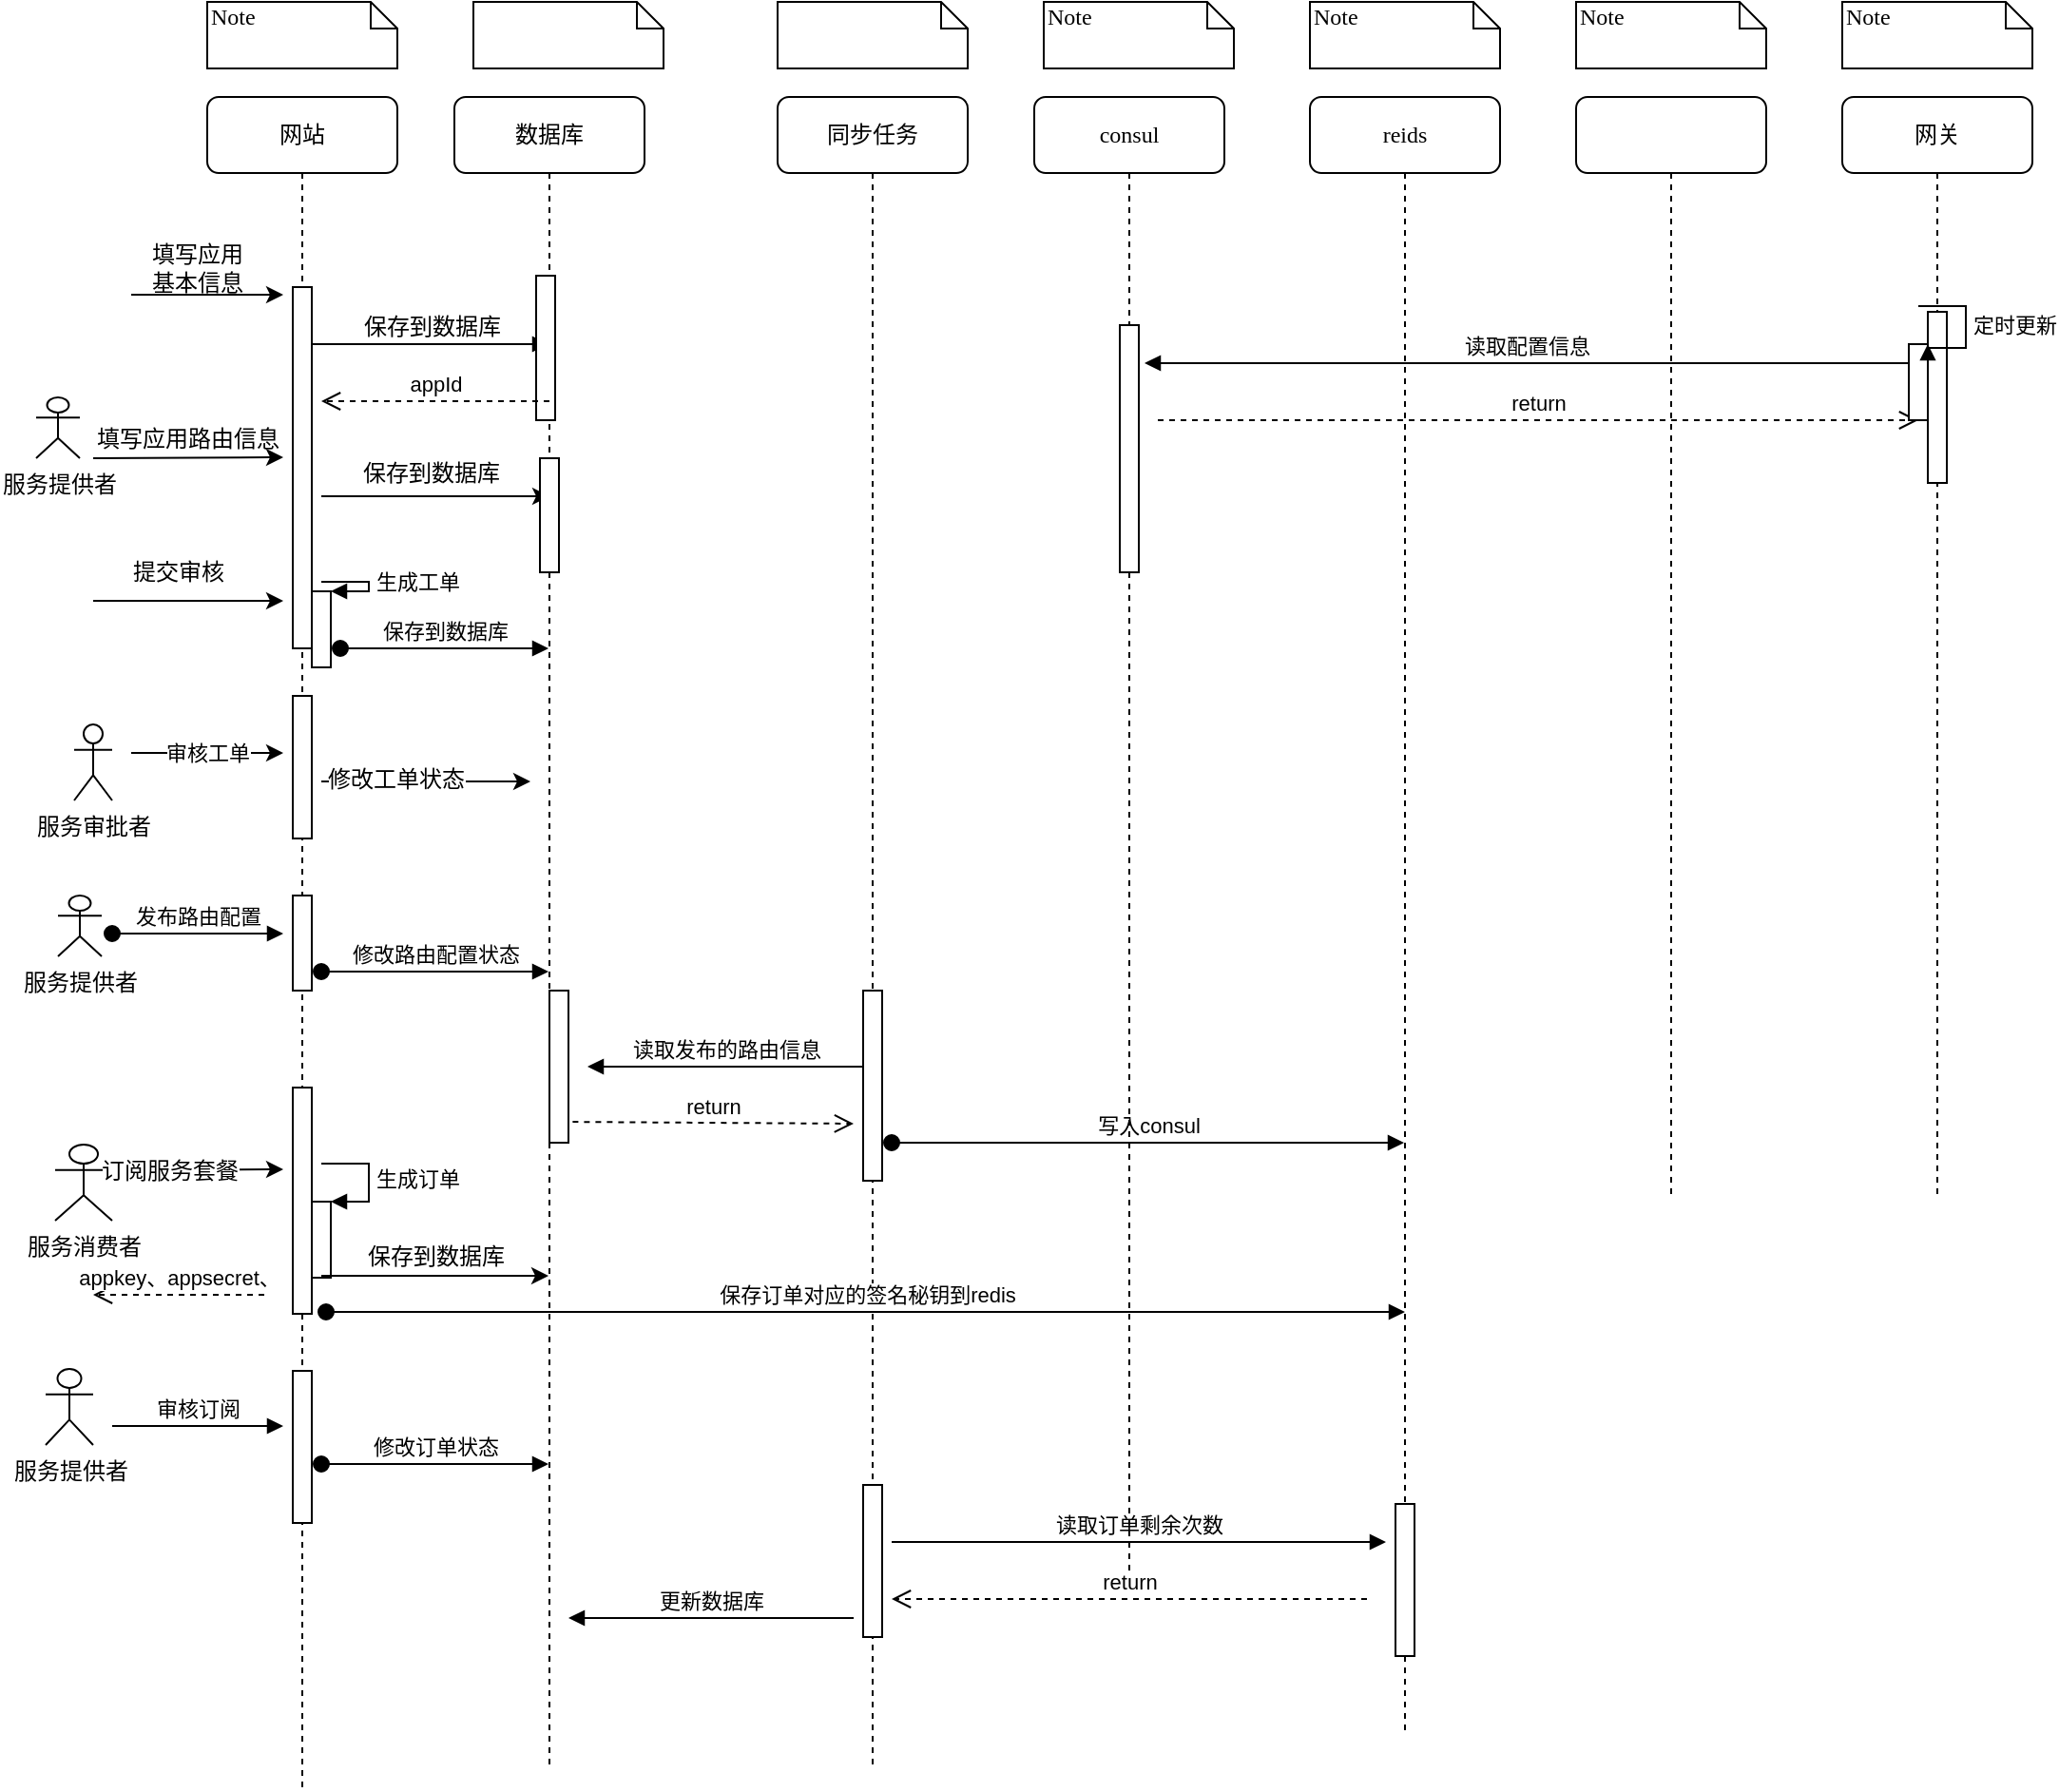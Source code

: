 <mxfile version="10.6.9" type="github"><diagram name="Page-1" id="13e1069c-82ec-6db2-03f1-153e76fe0fe0"><mxGraphModel dx="2419" dy="533" grid="1" gridSize="10" guides="1" tooltips="1" connect="1" arrows="1" fold="1" page="1" pageScale="1" pageWidth="1100" pageHeight="850" background="#ffffff" math="0" shadow="0"><root><mxCell id="0"/><mxCell id="1" parent="0"/><mxCell id="7baba1c4bc27f4b0-2" value="同步任务" style="shape=umlLifeline;perimeter=lifelinePerimeter;whiteSpace=wrap;html=1;container=1;collapsible=0;recursiveResize=0;outlineConnect=0;rounded=1;shadow=0;comic=0;labelBackgroundColor=none;strokeColor=#000000;strokeWidth=1;fillColor=#FFFFFF;fontFamily=Verdana;fontSize=12;fontColor=#000000;align=center;" parent="1" vertex="1"><mxGeometry x="400" y="80" width="100" height="880" as="geometry"/></mxCell><mxCell id="gjMJV0KjTwyOHZ7nrwYk-66" value="" style="html=1;points=[];perimeter=orthogonalPerimeter;" vertex="1" parent="7baba1c4bc27f4b0-2"><mxGeometry x="45" y="470" width="10" height="100" as="geometry"/></mxCell><mxCell id="gjMJV0KjTwyOHZ7nrwYk-67" value="写入consul" style="html=1;verticalAlign=bottom;startArrow=oval;startFill=1;endArrow=block;startSize=8;" edge="1" parent="7baba1c4bc27f4b0-2" target="7baba1c4bc27f4b0-4"><mxGeometry width="60" relative="1" as="geometry"><mxPoint x="60" y="550" as="sourcePoint"/><mxPoint x="120" y="550" as="targetPoint"/></mxGeometry></mxCell><mxCell id="gjMJV0KjTwyOHZ7nrwYk-74" value="" style="html=1;points=[];perimeter=orthogonalPerimeter;" vertex="1" parent="7baba1c4bc27f4b0-2"><mxGeometry x="45" y="730" width="10" height="80" as="geometry"/></mxCell><mxCell id="gjMJV0KjTwyOHZ7nrwYk-75" value="读取订单剩余次数" style="html=1;verticalAlign=bottom;endArrow=block;" edge="1" parent="7baba1c4bc27f4b0-2"><mxGeometry width="80" relative="1" as="geometry"><mxPoint x="60" y="760" as="sourcePoint"/><mxPoint x="320" y="760" as="targetPoint"/></mxGeometry></mxCell><mxCell id="7baba1c4bc27f4b0-3" value="consul" style="shape=umlLifeline;perimeter=lifelinePerimeter;whiteSpace=wrap;html=1;container=1;collapsible=0;recursiveResize=0;outlineConnect=0;rounded=1;shadow=0;comic=0;labelBackgroundColor=none;strokeColor=#000000;strokeWidth=1;fillColor=#FFFFFF;fontFamily=Verdana;fontSize=12;fontColor=#000000;align=center;" parent="1" vertex="1"><mxGeometry x="535" y="80" width="100" height="780" as="geometry"/></mxCell><mxCell id="7baba1c4bc27f4b0-13" value="" style="html=1;points=[];perimeter=orthogonalPerimeter;rounded=0;shadow=0;comic=0;labelBackgroundColor=none;strokeColor=#000000;strokeWidth=1;fillColor=#FFFFFF;fontFamily=Verdana;fontSize=12;fontColor=#000000;align=center;" parent="7baba1c4bc27f4b0-3" vertex="1"><mxGeometry x="45" y="120" width="10" height="130" as="geometry"/></mxCell><mxCell id="gjMJV0KjTwyOHZ7nrwYk-69" value="return" style="html=1;verticalAlign=bottom;endArrow=open;dashed=1;endSize=8;" edge="1" parent="7baba1c4bc27f4b0-3"><mxGeometry relative="1" as="geometry"><mxPoint x="65" y="170" as="sourcePoint"/><mxPoint x="465" y="170" as="targetPoint"/></mxGeometry></mxCell><mxCell id="7baba1c4bc27f4b0-4" value="reids" style="shape=umlLifeline;perimeter=lifelinePerimeter;whiteSpace=wrap;html=1;container=1;collapsible=0;recursiveResize=0;outlineConnect=0;rounded=1;shadow=0;comic=0;labelBackgroundColor=none;strokeColor=#000000;strokeWidth=1;fillColor=#FFFFFF;fontFamily=Verdana;fontSize=12;fontColor=#000000;align=center;" parent="1" vertex="1"><mxGeometry x="680" y="80" width="100" height="860" as="geometry"/></mxCell><mxCell id="gjMJV0KjTwyOHZ7nrwYk-78" value="" style="html=1;points=[];perimeter=orthogonalPerimeter;" vertex="1" parent="7baba1c4bc27f4b0-4"><mxGeometry x="45" y="740" width="10" height="80" as="geometry"/></mxCell><mxCell id="7baba1c4bc27f4b0-5" value="" style="shape=umlLifeline;perimeter=lifelinePerimeter;whiteSpace=wrap;html=1;container=1;collapsible=0;recursiveResize=0;outlineConnect=0;rounded=1;shadow=0;comic=0;labelBackgroundColor=none;strokeColor=#000000;strokeWidth=1;fillColor=#FFFFFF;fontFamily=Verdana;fontSize=12;fontColor=#000000;align=center;" parent="1" vertex="1"><mxGeometry x="820" y="80" width="100" height="580" as="geometry"/></mxCell><mxCell id="7baba1c4bc27f4b0-7" value="网关" style="shape=umlLifeline;perimeter=lifelinePerimeter;whiteSpace=wrap;html=1;container=1;collapsible=0;recursiveResize=0;outlineConnect=0;rounded=1;shadow=0;comic=0;labelBackgroundColor=none;strokeColor=#000000;strokeWidth=1;fillColor=#FFFFFF;fontFamily=Verdana;fontSize=12;fontColor=#000000;align=center;" parent="1" vertex="1"><mxGeometry x="960" y="80" width="100" height="580" as="geometry"/></mxCell><mxCell id="7baba1c4bc27f4b0-25" value="" style="html=1;points=[];perimeter=orthogonalPerimeter;rounded=0;shadow=0;comic=0;labelBackgroundColor=none;strokeColor=#000000;strokeWidth=1;fillColor=#FFFFFF;fontFamily=Verdana;fontSize=12;fontColor=#000000;align=center;" parent="7baba1c4bc27f4b0-7" vertex="1"><mxGeometry x="45" y="113" width="10" height="90" as="geometry"/></mxCell><mxCell id="7baba1c4bc27f4b0-8" value="网站" style="shape=umlLifeline;perimeter=lifelinePerimeter;whiteSpace=wrap;html=1;container=1;collapsible=0;recursiveResize=0;outlineConnect=0;rounded=1;shadow=0;comic=0;labelBackgroundColor=none;strokeColor=#000000;strokeWidth=1;fillColor=#FFFFFF;fontFamily=Verdana;fontSize=12;fontColor=#000000;align=center;" parent="1" vertex="1"><mxGeometry x="100" y="80" width="100" height="890" as="geometry"/></mxCell><mxCell id="7baba1c4bc27f4b0-9" value="" style="html=1;points=[];perimeter=orthogonalPerimeter;rounded=0;shadow=0;comic=0;labelBackgroundColor=none;strokeColor=#000000;strokeWidth=1;fillColor=#FFFFFF;fontFamily=Verdana;fontSize=12;fontColor=#000000;align=center;" parent="7baba1c4bc27f4b0-8" vertex="1"><mxGeometry x="45" y="100" width="10" height="190" as="geometry"/></mxCell><mxCell id="Yw4nMlmoC48hw6enOotD-22" value="" style="endArrow=classic;html=1;" parent="7baba1c4bc27f4b0-8" edge="1"><mxGeometry width="50" height="50" relative="1" as="geometry"><mxPoint x="60" y="210" as="sourcePoint"/><mxPoint x="180" y="210" as="targetPoint"/></mxGeometry></mxCell><mxCell id="gjMJV0KjTwyOHZ7nrwYk-21" value="" style="endArrow=classic;html=1;" edge="1" parent="7baba1c4bc27f4b0-8"><mxGeometry width="50" height="50" relative="1" as="geometry"><mxPoint x="60" y="360" as="sourcePoint"/><mxPoint x="170" y="360" as="targetPoint"/></mxGeometry></mxCell><mxCell id="gjMJV0KjTwyOHZ7nrwYk-22" value="修改工单状态" style="text;html=1;resizable=0;points=[];align=center;verticalAlign=middle;labelBackgroundColor=#ffffff;" vertex="1" connectable="0" parent="gjMJV0KjTwyOHZ7nrwYk-21"><mxGeometry x="-0.287" y="1" relative="1" as="geometry"><mxPoint as="offset"/></mxGeometry></mxCell><mxCell id="gjMJV0KjTwyOHZ7nrwYk-34" value="" style="html=1;points=[];perimeter=orthogonalPerimeter;rounded=0;shadow=0;comic=0;labelBackgroundColor=none;strokeColor=#000000;strokeWidth=1;fillColor=#FFFFFF;fontFamily=Verdana;fontSize=12;fontColor=#000000;align=center;" vertex="1" parent="7baba1c4bc27f4b0-8"><mxGeometry x="45" y="315" width="10" height="75" as="geometry"/></mxCell><mxCell id="gjMJV0KjTwyOHZ7nrwYk-35" value="" style="html=1;points=[];perimeter=orthogonalPerimeter;rounded=0;shadow=0;comic=0;labelBackgroundColor=none;strokeColor=#000000;strokeWidth=1;fillColor=#FFFFFF;fontFamily=Verdana;fontSize=12;fontColor=#000000;align=center;" vertex="1" parent="7baba1c4bc27f4b0-8"><mxGeometry x="45" y="521" width="10" height="119" as="geometry"/></mxCell><mxCell id="gjMJV0KjTwyOHZ7nrwYk-37" value="" style="html=1;points=[];perimeter=orthogonalPerimeter;rounded=0;shadow=0;comic=0;labelBackgroundColor=none;strokeColor=#000000;strokeWidth=1;fillColor=#FFFFFF;fontFamily=Verdana;fontSize=12;fontColor=#000000;align=center;" vertex="1" parent="7baba1c4bc27f4b0-8"><mxGeometry x="45" y="670" width="10" height="80" as="geometry"/></mxCell><mxCell id="gjMJV0KjTwyOHZ7nrwYk-44" value="" style="html=1;points=[];perimeter=orthogonalPerimeter;" vertex="1" parent="7baba1c4bc27f4b0-8"><mxGeometry x="55" y="260" width="10" height="40" as="geometry"/></mxCell><mxCell id="gjMJV0KjTwyOHZ7nrwYk-45" value="生成工单" style="edgeStyle=orthogonalEdgeStyle;html=1;align=left;spacingLeft=2;endArrow=block;rounded=0;entryX=1;entryY=0;" edge="1" target="gjMJV0KjTwyOHZ7nrwYk-44" parent="7baba1c4bc27f4b0-8"><mxGeometry relative="1" as="geometry"><mxPoint x="60" y="255" as="sourcePoint"/><Array as="points"><mxPoint x="85" y="255"/></Array></mxGeometry></mxCell><mxCell id="gjMJV0KjTwyOHZ7nrwYk-46" value="保存到数据库" style="html=1;verticalAlign=bottom;startArrow=oval;startFill=1;endArrow=block;startSize=8;" edge="1" parent="7baba1c4bc27f4b0-8" target="7baba1c4bc27f4b0-6"><mxGeometry width="60" relative="1" as="geometry"><mxPoint x="70" y="290" as="sourcePoint"/><mxPoint x="130" y="290" as="targetPoint"/></mxGeometry></mxCell><mxCell id="gjMJV0KjTwyOHZ7nrwYk-47" value="" style="html=1;points=[];perimeter=orthogonalPerimeter;" vertex="1" parent="7baba1c4bc27f4b0-8"><mxGeometry x="55" y="581" width="10" height="40" as="geometry"/></mxCell><mxCell id="gjMJV0KjTwyOHZ7nrwYk-48" value="生成订单" style="edgeStyle=orthogonalEdgeStyle;html=1;align=left;spacingLeft=2;endArrow=block;rounded=0;entryX=1;entryY=0;" edge="1" target="gjMJV0KjTwyOHZ7nrwYk-47" parent="7baba1c4bc27f4b0-8"><mxGeometry relative="1" as="geometry"><mxPoint x="60" y="561" as="sourcePoint"/><Array as="points"><mxPoint x="85" y="561"/></Array></mxGeometry></mxCell><mxCell id="gjMJV0KjTwyOHZ7nrwYk-49" value="修改订单状态" style="html=1;verticalAlign=bottom;startArrow=oval;startFill=1;endArrow=block;startSize=8;" edge="1" parent="7baba1c4bc27f4b0-8"><mxGeometry width="60" relative="1" as="geometry"><mxPoint x="60" y="719" as="sourcePoint"/><mxPoint x="179.5" y="719" as="targetPoint"/></mxGeometry></mxCell><mxCell id="gjMJV0KjTwyOHZ7nrwYk-53" value="" style="html=1;points=[];perimeter=orthogonalPerimeter;" vertex="1" parent="7baba1c4bc27f4b0-8"><mxGeometry x="45" y="420" width="10" height="50" as="geometry"/></mxCell><mxCell id="gjMJV0KjTwyOHZ7nrwYk-54" value="修改路由配置状态" style="html=1;verticalAlign=bottom;startArrow=oval;startFill=1;endArrow=block;startSize=8;" edge="1" parent="7baba1c4bc27f4b0-8" target="7baba1c4bc27f4b0-6"><mxGeometry width="60" relative="1" as="geometry"><mxPoint x="60" y="460" as="sourcePoint"/><mxPoint x="170" y="460" as="targetPoint"/></mxGeometry></mxCell><mxCell id="7baba1c4bc27f4b0-11" value="保存到数据库" style="html=1;verticalAlign=bottom;endArrow=block;labelBackgroundColor=none;fontFamily=Verdana;fontSize=12;edgeStyle=elbowEdgeStyle;elbow=vertical;" parent="1" source="7baba1c4bc27f4b0-9" target="7baba1c4bc27f4b0-6" edge="1"><mxGeometry relative="1" as="geometry"><mxPoint x="220" y="190" as="sourcePoint"/><mxPoint x="270" y="180" as="targetPoint"/><Array as="points"><mxPoint x="213" y="210"/></Array></mxGeometry></mxCell><mxCell id="7baba1c4bc27f4b0-40" value="Note" style="shape=note;whiteSpace=wrap;html=1;size=14;verticalAlign=top;align=left;spacingTop=-6;rounded=0;shadow=0;comic=0;labelBackgroundColor=none;strokeColor=#000000;strokeWidth=1;fillColor=#FFFFFF;fontFamily=Verdana;fontSize=12;fontColor=#000000;" parent="1" vertex="1"><mxGeometry x="100" y="30" width="100" height="35" as="geometry"/></mxCell><mxCell id="7baba1c4bc27f4b0-41" value="" style="shape=note;whiteSpace=wrap;html=1;size=14;verticalAlign=top;align=left;spacingTop=-6;rounded=0;shadow=0;comic=0;labelBackgroundColor=none;strokeColor=#000000;strokeWidth=1;fillColor=#FFFFFF;fontFamily=Verdana;fontSize=12;fontColor=#000000;" parent="1" vertex="1"><mxGeometry x="240" y="30" width="100" height="35" as="geometry"/></mxCell><mxCell id="7baba1c4bc27f4b0-42" value="" style="shape=note;whiteSpace=wrap;html=1;size=14;verticalAlign=top;align=left;spacingTop=-6;rounded=0;shadow=0;comic=0;labelBackgroundColor=none;strokeColor=#000000;strokeWidth=1;fillColor=#FFFFFF;fontFamily=Verdana;fontSize=12;fontColor=#000000;" parent="1" vertex="1"><mxGeometry x="400" y="30" width="100" height="35" as="geometry"/></mxCell><mxCell id="7baba1c4bc27f4b0-43" value="Note" style="shape=note;whiteSpace=wrap;html=1;size=14;verticalAlign=top;align=left;spacingTop=-6;rounded=0;shadow=0;comic=0;labelBackgroundColor=none;strokeColor=#000000;strokeWidth=1;fillColor=#FFFFFF;fontFamily=Verdana;fontSize=12;fontColor=#000000;" parent="1" vertex="1"><mxGeometry x="540" y="30" width="100" height="35" as="geometry"/></mxCell><mxCell id="7baba1c4bc27f4b0-44" value="Note" style="shape=note;whiteSpace=wrap;html=1;size=14;verticalAlign=top;align=left;spacingTop=-6;rounded=0;shadow=0;comic=0;labelBackgroundColor=none;strokeColor=#000000;strokeWidth=1;fillColor=#FFFFFF;fontFamily=Verdana;fontSize=12;fontColor=#000000;" parent="1" vertex="1"><mxGeometry x="680" y="30" width="100" height="35" as="geometry"/></mxCell><mxCell id="7baba1c4bc27f4b0-45" value="Note" style="shape=note;whiteSpace=wrap;html=1;size=14;verticalAlign=top;align=left;spacingTop=-6;rounded=0;shadow=0;comic=0;labelBackgroundColor=none;strokeColor=#000000;strokeWidth=1;fillColor=#FFFFFF;fontFamily=Verdana;fontSize=12;fontColor=#000000;" parent="1" vertex="1"><mxGeometry x="820" y="30" width="100" height="35" as="geometry"/></mxCell><mxCell id="7baba1c4bc27f4b0-46" value="Note" style="shape=note;whiteSpace=wrap;html=1;size=14;verticalAlign=top;align=left;spacingTop=-6;rounded=0;shadow=0;comic=0;labelBackgroundColor=none;strokeColor=#000000;strokeWidth=1;fillColor=#FFFFFF;fontFamily=Verdana;fontSize=12;fontColor=#000000;" parent="1" vertex="1"><mxGeometry x="960" y="30" width="100" height="35" as="geometry"/></mxCell><mxCell id="7baba1c4bc27f4b0-6" value="数据库" style="shape=umlLifeline;perimeter=lifelinePerimeter;whiteSpace=wrap;html=1;container=1;collapsible=0;recursiveResize=0;outlineConnect=0;rounded=1;shadow=0;comic=0;labelBackgroundColor=none;strokeColor=#000000;strokeWidth=1;fillColor=#FFFFFF;fontFamily=Verdana;fontSize=12;fontColor=#000000;align=center;" parent="1" vertex="1"><mxGeometry x="230" y="80" width="100" height="880" as="geometry"/></mxCell><mxCell id="gjMJV0KjTwyOHZ7nrwYk-55" value="" style="html=1;points=[];perimeter=orthogonalPerimeter;" vertex="1" parent="7baba1c4bc27f4b0-6"><mxGeometry x="43" y="94" width="10" height="76" as="geometry"/></mxCell><mxCell id="gjMJV0KjTwyOHZ7nrwYk-56" value="" style="html=1;points=[];perimeter=orthogonalPerimeter;" vertex="1" parent="7baba1c4bc27f4b0-6"><mxGeometry x="45" y="190" width="10" height="60" as="geometry"/></mxCell><mxCell id="gjMJV0KjTwyOHZ7nrwYk-63" value="" style="html=1;points=[];perimeter=orthogonalPerimeter;" vertex="1" parent="7baba1c4bc27f4b0-6"><mxGeometry x="50" y="470" width="10" height="80" as="geometry"/></mxCell><mxCell id="Yw4nMlmoC48hw6enOotD-1" value="服务提供者" style="shape=umlActor;verticalLabelPosition=bottom;labelBackgroundColor=#ffffff;verticalAlign=top;html=1;outlineConnect=0;" parent="1" vertex="1"><mxGeometry x="10" y="238" width="23" height="32" as="geometry"/></mxCell><mxCell id="Yw4nMlmoC48hw6enOotD-2" value="" style="endArrow=classic;html=1;" parent="1" edge="1"><mxGeometry width="50" height="50" relative="1" as="geometry"><mxPoint x="60" y="184" as="sourcePoint"/><mxPoint x="140" y="184" as="targetPoint"/></mxGeometry></mxCell><mxCell id="Yw4nMlmoC48hw6enOotD-6" value="填写应用基本信息" style="text;html=1;strokeColor=none;fillColor=none;align=center;verticalAlign=middle;whiteSpace=wrap;rounded=0;" parent="1" vertex="1"><mxGeometry x="70" y="160" width="50" height="20" as="geometry"/></mxCell><mxCell id="Yw4nMlmoC48hw6enOotD-9" value="appId" style="html=1;verticalAlign=bottom;endArrow=open;dashed=1;endSize=8;" parent="1" edge="1"><mxGeometry relative="1" as="geometry"><mxPoint x="280" y="240" as="sourcePoint"/><mxPoint x="160" y="240" as="targetPoint"/></mxGeometry></mxCell><mxCell id="Yw4nMlmoC48hw6enOotD-17" value="" style="endArrow=classic;html=1;" parent="1" edge="1"><mxGeometry width="50" height="50" relative="1" as="geometry"><mxPoint x="40" y="270" as="sourcePoint"/><mxPoint x="140" y="269.5" as="targetPoint"/></mxGeometry></mxCell><mxCell id="Yw4nMlmoC48hw6enOotD-18" value="填写应用路由信息" style="text;html=1;resizable=0;points=[];autosize=1;align=left;verticalAlign=top;spacingTop=-4;" parent="1" vertex="1"><mxGeometry x="40" y="250" width="110" height="20" as="geometry"/></mxCell><mxCell id="Yw4nMlmoC48hw6enOotD-23" value="保存到数据库" style="text;html=1;resizable=0;points=[];autosize=1;align=left;verticalAlign=top;spacingTop=-4;" parent="1" vertex="1"><mxGeometry x="180" y="268" width="90" height="20" as="geometry"/></mxCell><mxCell id="gjMJV0KjTwyOHZ7nrwYk-1" value="" style="endArrow=classic;html=1;" edge="1" parent="1"><mxGeometry width="50" height="50" relative="1" as="geometry"><mxPoint x="40" y="345" as="sourcePoint"/><mxPoint x="140" y="345" as="targetPoint"/></mxGeometry></mxCell><mxCell id="gjMJV0KjTwyOHZ7nrwYk-2" value="提交审核" style="text;html=1;strokeColor=none;fillColor=none;align=center;verticalAlign=middle;whiteSpace=wrap;rounded=0;" vertex="1" parent="1"><mxGeometry x="60" y="320" width="50" height="20" as="geometry"/></mxCell><mxCell id="gjMJV0KjTwyOHZ7nrwYk-7" value="服务审批者" style="shape=umlActor;verticalLabelPosition=bottom;labelBackgroundColor=#ffffff;verticalAlign=top;html=1;outlineConnect=0;" vertex="1" parent="1"><mxGeometry x="30" y="410" width="20" height="40" as="geometry"/></mxCell><mxCell id="gjMJV0KjTwyOHZ7nrwYk-23" value="服务消费者" style="shape=umlActor;verticalLabelPosition=bottom;labelBackgroundColor=#ffffff;verticalAlign=top;html=1;outlineConnect=0;" vertex="1" parent="1"><mxGeometry x="20" y="631" width="30" height="40" as="geometry"/></mxCell><mxCell id="gjMJV0KjTwyOHZ7nrwYk-16" value="审核工单" style="endArrow=classic;html=1;" edge="1" parent="1"><mxGeometry width="50" height="50" relative="1" as="geometry"><mxPoint x="60" y="425" as="sourcePoint"/><mxPoint x="140" y="425" as="targetPoint"/></mxGeometry></mxCell><mxCell id="gjMJV0KjTwyOHZ7nrwYk-25" value="" style="endArrow=classic;html=1;exitX=1;exitY=0.333;exitDx=0;exitDy=0;exitPerimeter=0;" edge="1" parent="1" source="gjMJV0KjTwyOHZ7nrwYk-23"><mxGeometry width="50" height="50" relative="1" as="geometry"><mxPoint x="60" y="620" as="sourcePoint"/><mxPoint x="140" y="644" as="targetPoint"/></mxGeometry></mxCell><mxCell id="gjMJV0KjTwyOHZ7nrwYk-26" value="订阅服务套餐" style="text;html=1;resizable=0;points=[];align=center;verticalAlign=middle;labelBackgroundColor=#ffffff;" vertex="1" connectable="0" parent="gjMJV0KjTwyOHZ7nrwYk-25"><mxGeometry x="-0.707" y="-1" relative="1" as="geometry"><mxPoint x="17" y="-1" as="offset"/></mxGeometry></mxCell><mxCell id="gjMJV0KjTwyOHZ7nrwYk-30" value="服务提供者" style="shape=umlActor;verticalLabelPosition=bottom;labelBackgroundColor=#ffffff;verticalAlign=top;html=1;outlineConnect=0;" vertex="1" parent="1"><mxGeometry x="15" y="749" width="25" height="40" as="geometry"/></mxCell><mxCell id="gjMJV0KjTwyOHZ7nrwYk-36" value="" style="html=1;points=[];perimeter=orthogonalPerimeter;rounded=0;shadow=0;comic=0;labelBackgroundColor=none;strokeColor=#000000;strokeWidth=1;fillColor=#FFFFFF;fontFamily=Verdana;fontSize=12;fontColor=#000000;align=center;" vertex="1" parent="1"><mxGeometry x="145" y="180" width="10" height="190" as="geometry"/></mxCell><mxCell id="gjMJV0KjTwyOHZ7nrwYk-41" value="审核订阅" style="html=1;verticalAlign=bottom;endArrow=block;" edge="1" parent="1"><mxGeometry width="80" relative="1" as="geometry"><mxPoint x="50" y="779" as="sourcePoint"/><mxPoint x="140" y="779" as="targetPoint"/></mxGeometry></mxCell><mxCell id="gjMJV0KjTwyOHZ7nrwYk-28" value="" style="endArrow=classic;html=1;" edge="1" parent="1"><mxGeometry width="50" height="50" relative="1" as="geometry"><mxPoint x="160" y="700" as="sourcePoint"/><mxPoint x="279.5" y="700" as="targetPoint"/></mxGeometry></mxCell><mxCell id="gjMJV0KjTwyOHZ7nrwYk-29" value="保存到数据库" style="text;html=1;resizable=0;points=[];align=center;verticalAlign=middle;labelBackgroundColor=#ffffff;" vertex="1" connectable="0" parent="gjMJV0KjTwyOHZ7nrwYk-28"><mxGeometry x="0.167" y="-2" relative="1" as="geometry"><mxPoint x="-10" y="-12" as="offset"/></mxGeometry></mxCell><mxCell id="gjMJV0KjTwyOHZ7nrwYk-50" value="服务提供者" style="shape=umlActor;verticalLabelPosition=bottom;labelBackgroundColor=#ffffff;verticalAlign=top;html=1;outlineConnect=0;" vertex="1" parent="1"><mxGeometry x="21.5" y="500" width="23" height="32" as="geometry"/></mxCell><mxCell id="gjMJV0KjTwyOHZ7nrwYk-52" value="发布路由配置" style="html=1;verticalAlign=bottom;startArrow=oval;startFill=1;endArrow=block;startSize=8;" edge="1" parent="1"><mxGeometry width="60" relative="1" as="geometry"><mxPoint x="50" y="520" as="sourcePoint"/><mxPoint x="140" y="520" as="targetPoint"/></mxGeometry></mxCell><mxCell id="gjMJV0KjTwyOHZ7nrwYk-58" value="appkey、appsecret、" style="html=1;verticalAlign=bottom;endArrow=open;dashed=1;endSize=8;" edge="1" parent="1"><mxGeometry relative="1" as="geometry"><mxPoint x="130" y="710" as="sourcePoint"/><mxPoint x="40" y="710" as="targetPoint"/></mxGeometry></mxCell><mxCell id="gjMJV0KjTwyOHZ7nrwYk-59" value="保存订单对应的签名秘钥到redis" style="html=1;verticalAlign=bottom;startArrow=oval;startFill=1;endArrow=block;startSize=8;" edge="1" parent="1"><mxGeometry width="60" relative="1" as="geometry"><mxPoint x="162.5" y="719" as="sourcePoint"/><mxPoint x="730" y="719" as="targetPoint"/></mxGeometry></mxCell><mxCell id="gjMJV0KjTwyOHZ7nrwYk-64" value="读取发布的路由信息" style="html=1;verticalAlign=bottom;endArrow=block;" edge="1" parent="1" source="gjMJV0KjTwyOHZ7nrwYk-66"><mxGeometry width="80" relative="1" as="geometry"><mxPoint x="440" y="590" as="sourcePoint"/><mxPoint x="300" y="590" as="targetPoint"/></mxGeometry></mxCell><mxCell id="gjMJV0KjTwyOHZ7nrwYk-65" value="return" style="html=1;verticalAlign=bottom;endArrow=open;dashed=1;endSize=8;exitX=1.22;exitY=0.863;exitDx=0;exitDy=0;exitPerimeter=0;" edge="1" parent="1" source="gjMJV0KjTwyOHZ7nrwYk-63"><mxGeometry relative="1" as="geometry"><mxPoint x="370" y="620" as="sourcePoint"/><mxPoint x="440" y="620" as="targetPoint"/></mxGeometry></mxCell><mxCell id="gjMJV0KjTwyOHZ7nrwYk-68" value="读取配置信息" style="html=1;verticalAlign=bottom;endArrow=block;" edge="1" parent="1" source="gjMJV0KjTwyOHZ7nrwYk-70"><mxGeometry width="80" relative="1" as="geometry"><mxPoint x="1000" y="220" as="sourcePoint"/><mxPoint x="593" y="220" as="targetPoint"/></mxGeometry></mxCell><mxCell id="gjMJV0KjTwyOHZ7nrwYk-70" value="" style="html=1;points=[];perimeter=orthogonalPerimeter;" vertex="1" parent="1"><mxGeometry x="995" y="210" width="10" height="40" as="geometry"/></mxCell><mxCell id="gjMJV0KjTwyOHZ7nrwYk-71" value="定时更新" style="edgeStyle=orthogonalEdgeStyle;html=1;align=left;spacingLeft=2;endArrow=block;rounded=0;entryX=1;entryY=0;" edge="1" target="gjMJV0KjTwyOHZ7nrwYk-70" parent="1"><mxGeometry relative="1" as="geometry"><mxPoint x="1000" y="190" as="sourcePoint"/><Array as="points"><mxPoint x="1000" y="190"/><mxPoint x="1025" y="190"/><mxPoint x="1025" y="212"/></Array></mxGeometry></mxCell><mxCell id="gjMJV0KjTwyOHZ7nrwYk-76" value="return" style="html=1;verticalAlign=bottom;endArrow=open;dashed=1;endSize=8;" edge="1" parent="1"><mxGeometry relative="1" as="geometry"><mxPoint x="710" y="870" as="sourcePoint"/><mxPoint x="460" y="870" as="targetPoint"/></mxGeometry></mxCell><mxCell id="gjMJV0KjTwyOHZ7nrwYk-77" value="更新数据库" style="html=1;verticalAlign=bottom;endArrow=block;" edge="1" parent="1"><mxGeometry width="80" relative="1" as="geometry"><mxPoint x="440" y="880" as="sourcePoint"/><mxPoint x="290" y="880" as="targetPoint"/></mxGeometry></mxCell></root></mxGraphModel></diagram></mxfile>